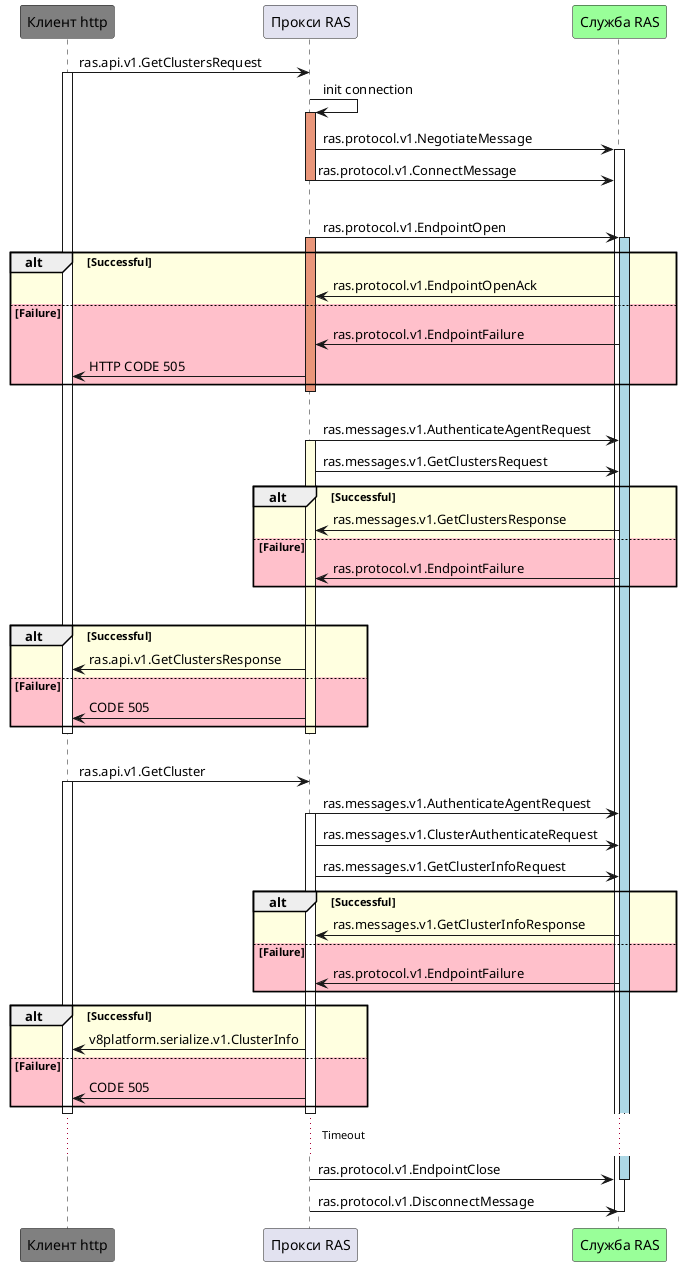 @startuml
'https://plantuml.com/sequence-diagram

participant "Клиент http" as clientH #gray
participant "Прокси RAS" as proxy
participant "Служба RAS" as ras #99FF99

clientH -> proxy: ras.api.v1.GetClustersRequest
activate clientH
proxy -> proxy: init connection

activate proxy #DarkSalmon
proxy -> ras: ras.protocol.v1.NegotiateMessage
activate ras
proxy -> ras: ras.protocol.v1.ConnectMessage

deactivate proxy #DarkSalmon
|||
proxy -> ras: ras.protocol.v1.EndpointOpen
activate proxy #DarkSalmon
activate ras #Lightblue
alt #Lightyellow Successful
    ras -> proxy: ras.protocol.v1.EndpointOpenAck
else #Pink Failure
    ras -> proxy: ras.protocol.v1.EndpointFailure
    proxy -> clientH: HTTP CODE 505
end

deactivate proxy
|||
proxy -> ras: ras.messages.v1.AuthenticateAgentRequest
activate proxy #Lightyellow
proxy -> ras: ras.messages.v1.GetClustersRequest

alt #Lightyellow Successful
    ras -> proxy: ras.messages.v1.GetClustersResponse
else #Pink Failure
    ras -> proxy: ras.protocol.v1.EndpointFailure
end
|||

alt #Lightyellow Successful
    proxy -> clientH: ras.api.v1.GetClustersResponse
else #Pink Failure
    proxy -> clientH: CODE 505
end

deactivate proxy
deactivate clientH

|||
clientH -> proxy: ras.api.v1.GetCluster
activate clientH
proxy -> ras: ras.messages.v1.AuthenticateAgentRequest
activate proxy
proxy -> ras: ras.messages.v1.ClusterAuthenticateRequest
proxy -> ras: ras.messages.v1.GetClusterInfoRequest
alt #Lightyellow Successful
    ras -> proxy: ras.messages.v1.GetClusterInfoResponse
else #Pink Failure
    ras -> proxy: ras.protocol.v1.EndpointFailure
end

alt #Lightyellow Successful
    proxy -> clientH: v8platform.serialize.v1.ClusterInfo
else #Pink Failure
    proxy -> clientH: CODE 505
end
deactivate proxy

deactivate clientH
... Timeout ...

proxy -> ras: ras.protocol.v1.EndpointClose
deactivate ras
proxy -> ras: ras.protocol.v1.DisconnectMessage
deactivate ras
@enduml
